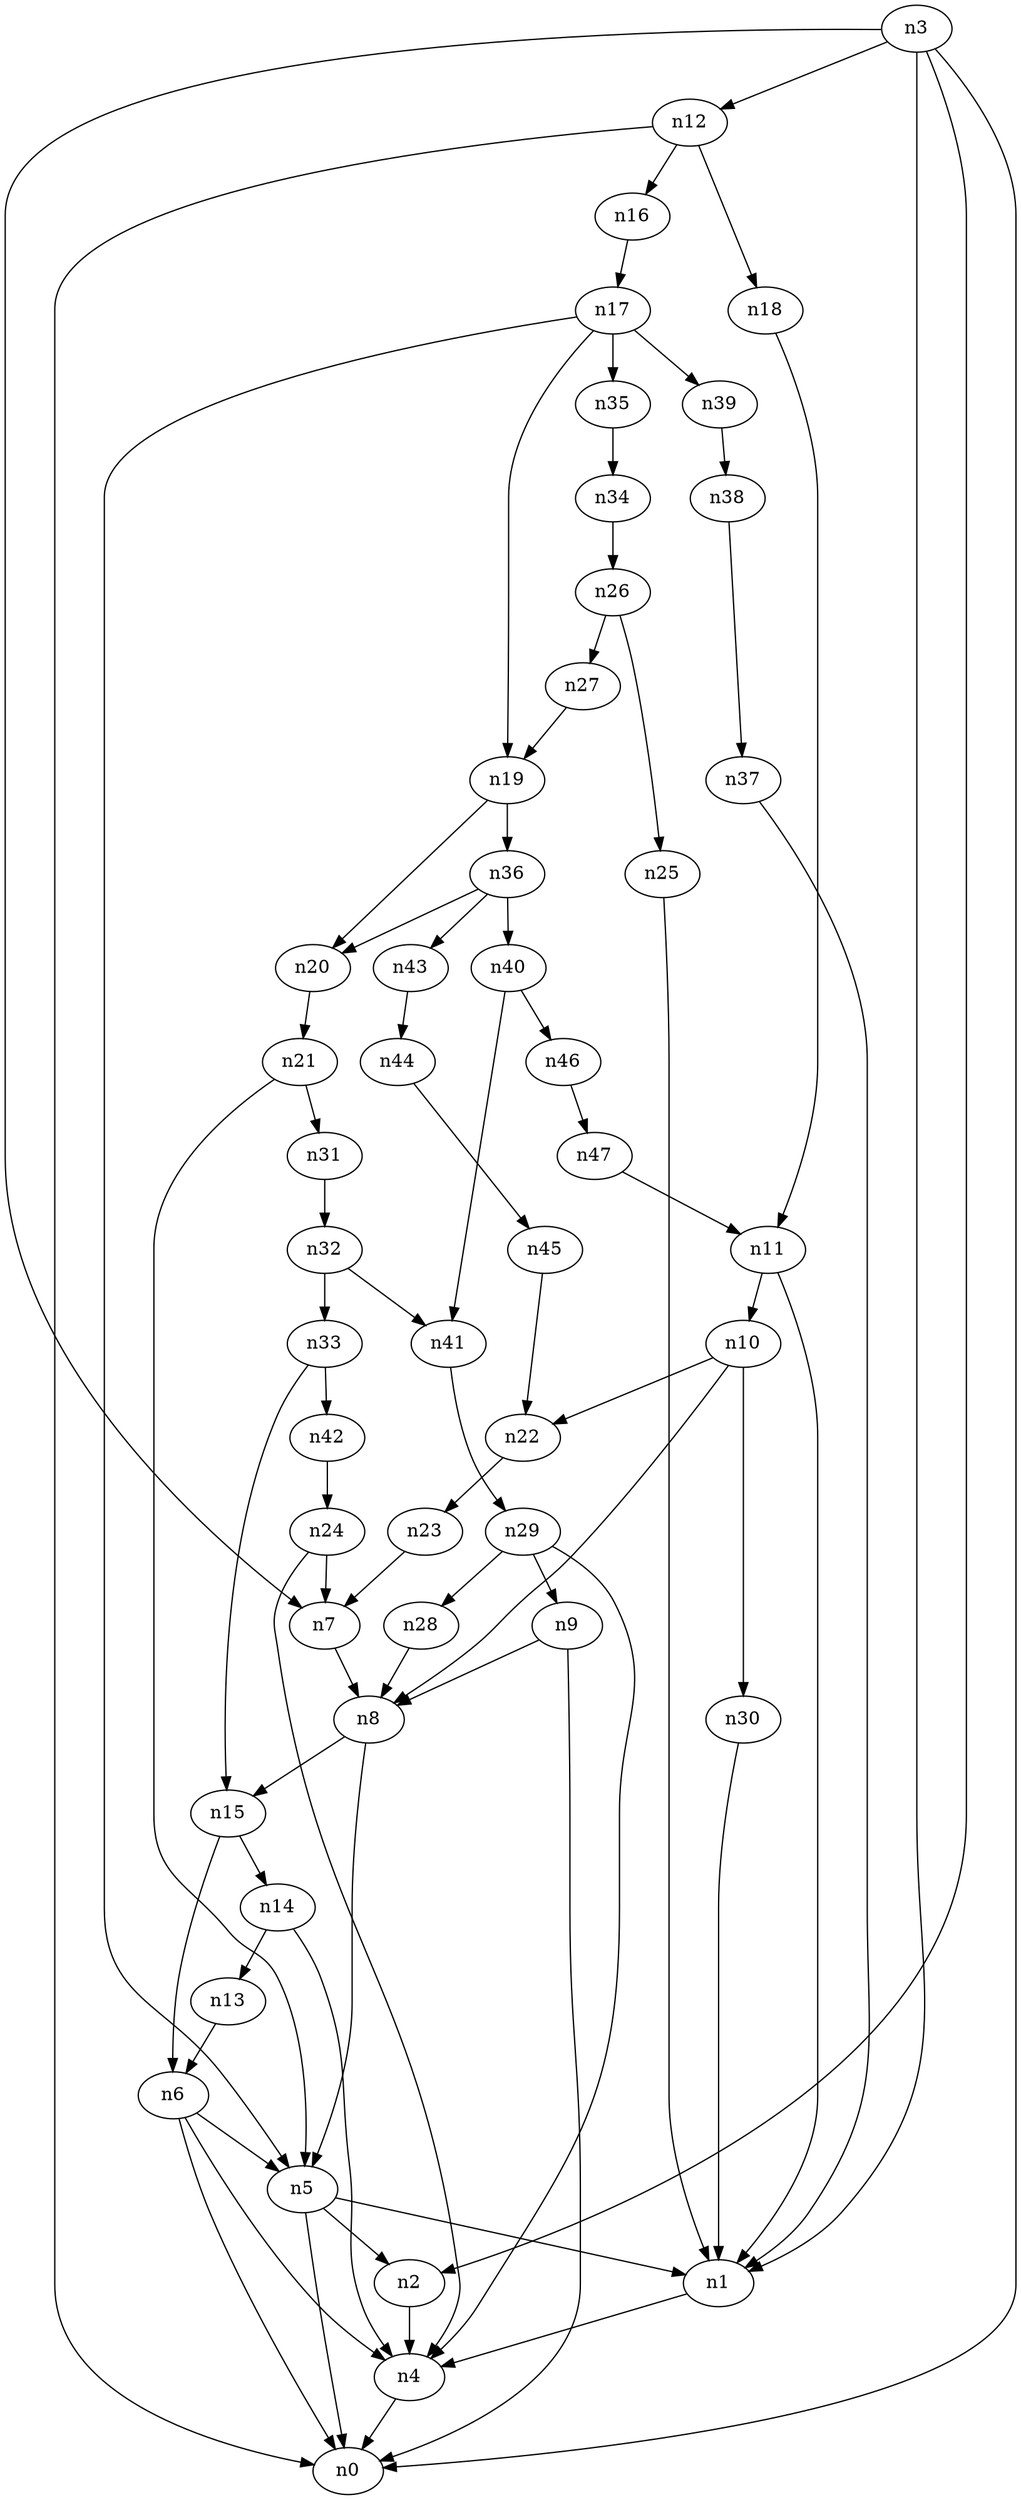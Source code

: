 digraph G {
	n1 -> n4	 [_graphml_id=e4];
	n2 -> n4	 [_graphml_id=e7];
	n3 -> n0	 [_graphml_id=e0];
	n3 -> n1	 [_graphml_id=e3];
	n3 -> n2	 [_graphml_id=e6];
	n3 -> n7	 [_graphml_id=e12];
	n3 -> n12	 [_graphml_id=e19];
	n4 -> n0	 [_graphml_id=e1];
	n5 -> n0	 [_graphml_id=e2];
	n5 -> n1	 [_graphml_id=e5];
	n5 -> n2	 [_graphml_id=e8];
	n6 -> n0	 [_graphml_id=e10];
	n6 -> n4	 [_graphml_id=e11];
	n6 -> n5	 [_graphml_id=e9];
	n7 -> n8	 [_graphml_id=e13];
	n8 -> n5	 [_graphml_id=e21];
	n8 -> n15	 [_graphml_id=e25];
	n9 -> n0	 [_graphml_id=e15];
	n9 -> n8	 [_graphml_id=e14];
	n10 -> n8	 [_graphml_id=e16];
	n10 -> n22	 [_graphml_id=e36];
	n10 -> n30	 [_graphml_id=e50];
	n11 -> n1	 [_graphml_id=e18];
	n11 -> n10	 [_graphml_id=e17];
	n12 -> n0	 [_graphml_id=e20];
	n12 -> n16	 [_graphml_id=e26];
	n12 -> n18	 [_graphml_id=e30];
	n13 -> n6	 [_graphml_id=e22];
	n14 -> n4	 [_graphml_id=e31];
	n14 -> n13	 [_graphml_id=e23];
	n15 -> n6	 [_graphml_id=e41];
	n15 -> n14	 [_graphml_id=e24];
	n16 -> n17	 [_graphml_id=e27];
	n17 -> n5	 [_graphml_id=e28];
	n17 -> n19	 [_graphml_id=e32];
	n17 -> n35	 [_graphml_id=e58];
	n17 -> n39	 [_graphml_id=e64];
	n18 -> n11	 [_graphml_id=e29];
	n19 -> n20	 [_graphml_id=e33];
	n19 -> n36	 [_graphml_id=e59];
	n20 -> n21	 [_graphml_id=e34];
	n21 -> n5	 [_graphml_id=e35];
	n21 -> n31	 [_graphml_id=e52];
	n22 -> n23	 [_graphml_id=e37];
	n23 -> n7	 [_graphml_id=e38];
	n24 -> n4	 [_graphml_id=e40];
	n24 -> n7	 [_graphml_id=e39];
	n25 -> n1	 [_graphml_id=e42];
	n26 -> n25	 [_graphml_id=e43];
	n26 -> n27	 [_graphml_id=e44];
	n27 -> n19	 [_graphml_id=e45];
	n28 -> n8	 [_graphml_id=e46];
	n29 -> n4	 [_graphml_id=e51];
	n29 -> n9	 [_graphml_id=e48];
	n29 -> n28	 [_graphml_id=e47];
	n30 -> n1	 [_graphml_id=e49];
	n31 -> n32	 [_graphml_id=e53];
	n32 -> n33	 [_graphml_id=e54];
	n32 -> n41	 [_graphml_id=e70];
	n33 -> n15	 [_graphml_id=e55];
	n33 -> n42	 [_graphml_id=e68];
	n34 -> n26	 [_graphml_id=e56];
	n35 -> n34	 [_graphml_id=e57];
	n36 -> n20	 [_graphml_id=e60];
	n36 -> n40	 [_graphml_id=e65];
	n36 -> n43	 [_graphml_id=e71];
	n37 -> n1	 [_graphml_id=e61];
	n38 -> n37	 [_graphml_id=e62];
	n39 -> n38	 [_graphml_id=e63];
	n40 -> n41	 [_graphml_id=e66];
	n40 -> n46	 [_graphml_id=e75];
	n41 -> n29	 [_graphml_id=e67];
	n42 -> n24	 [_graphml_id=e69];
	n43 -> n44	 [_graphml_id=e72];
	n44 -> n45	 [_graphml_id=e73];
	n45 -> n22	 [_graphml_id=e74];
	n46 -> n47	 [_graphml_id=e76];
	n47 -> n11	 [_graphml_id=e77];
}
